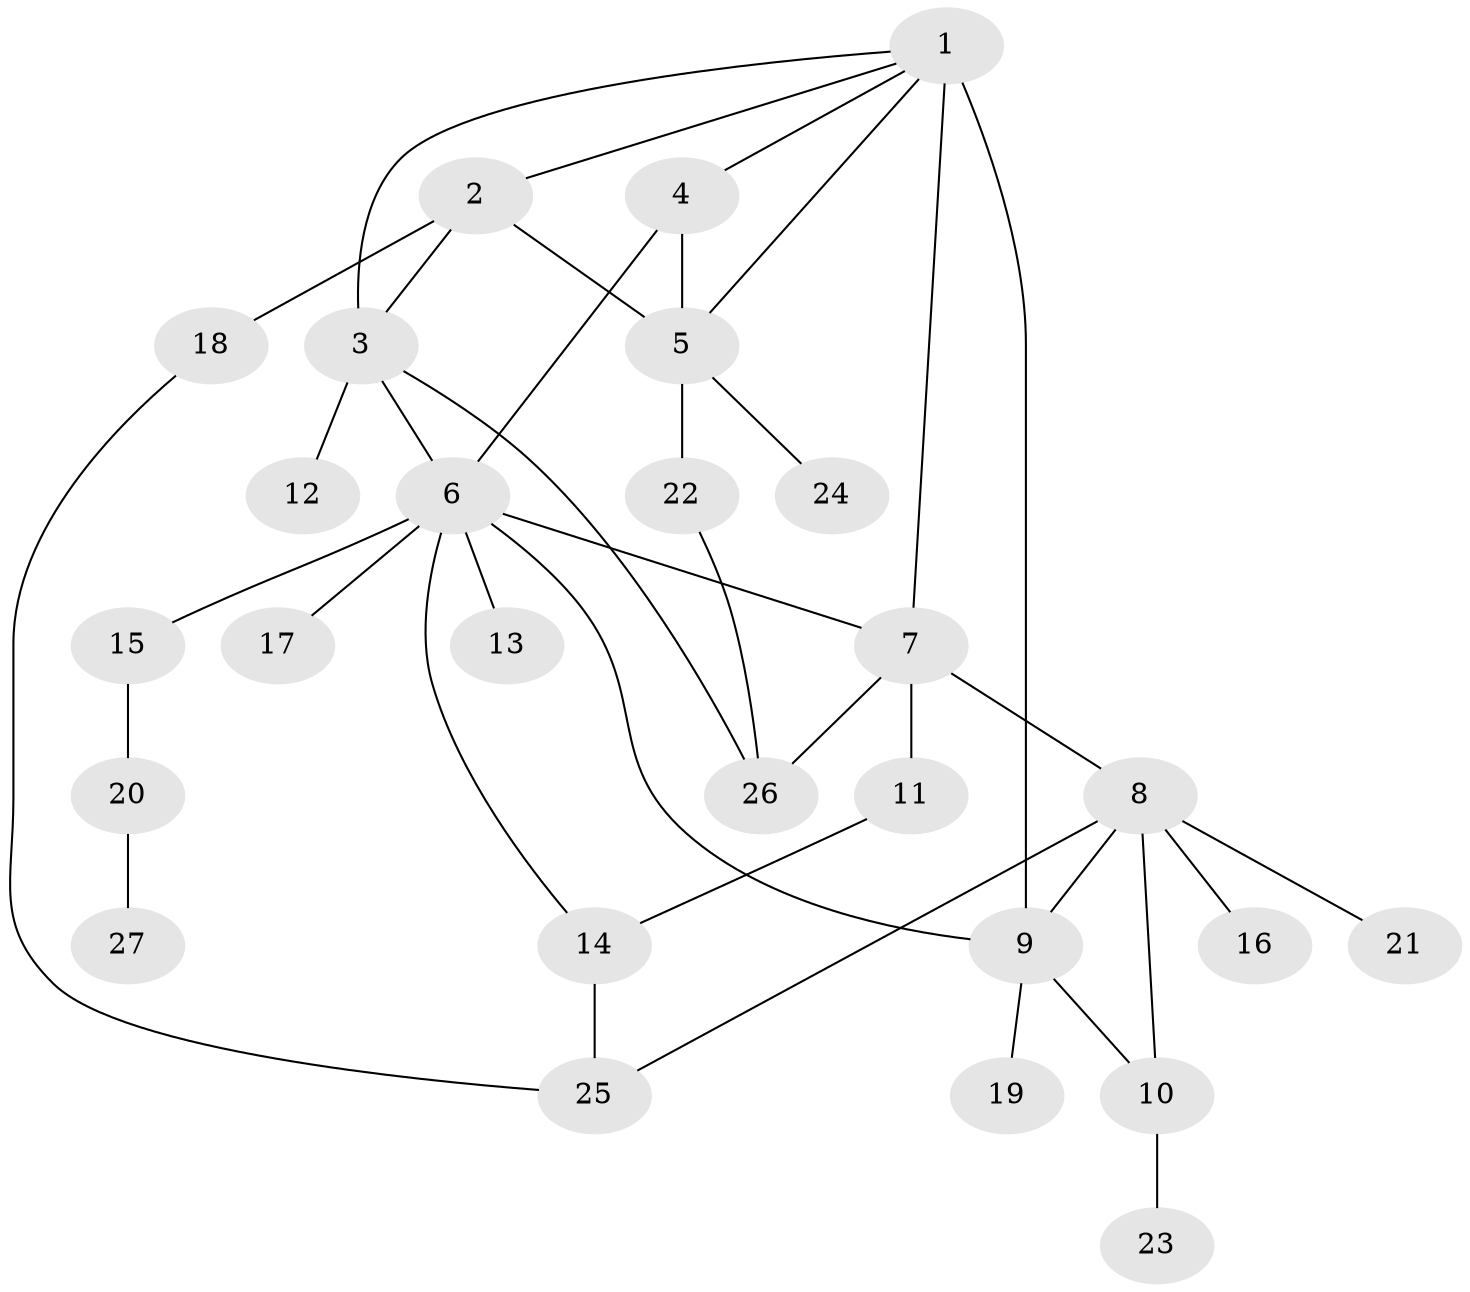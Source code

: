 // original degree distribution, {4: 0.11290322580645161, 7: 0.03225806451612903, 11: 0.016129032258064516, 8: 0.03225806451612903, 6: 0.03225806451612903, 2: 0.14516129032258066, 9: 0.016129032258064516, 5: 0.016129032258064516, 3: 0.04838709677419355, 1: 0.5483870967741935}
// Generated by graph-tools (version 1.1) at 2025/52/03/04/25 22:52:32]
// undirected, 27 vertices, 39 edges
graph export_dot {
  node [color=gray90,style=filled];
  1;
  2;
  3;
  4;
  5;
  6;
  7;
  8;
  9;
  10;
  11;
  12;
  13;
  14;
  15;
  16;
  17;
  18;
  19;
  20;
  21;
  22;
  23;
  24;
  25;
  26;
  27;
  1 -- 2 [weight=1.0];
  1 -- 3 [weight=2.0];
  1 -- 4 [weight=1.0];
  1 -- 5 [weight=1.0];
  1 -- 7 [weight=5.0];
  1 -- 9 [weight=2.0];
  2 -- 3 [weight=1.0];
  2 -- 5 [weight=1.0];
  2 -- 18 [weight=3.0];
  3 -- 6 [weight=1.0];
  3 -- 12 [weight=5.0];
  3 -- 26 [weight=1.0];
  4 -- 5 [weight=1.0];
  4 -- 6 [weight=1.0];
  5 -- 22 [weight=3.0];
  5 -- 24 [weight=1.0];
  6 -- 7 [weight=1.0];
  6 -- 9 [weight=1.0];
  6 -- 13 [weight=1.0];
  6 -- 14 [weight=1.0];
  6 -- 15 [weight=1.0];
  6 -- 17 [weight=1.0];
  7 -- 8 [weight=1.0];
  7 -- 11 [weight=1.0];
  7 -- 26 [weight=1.0];
  8 -- 9 [weight=1.0];
  8 -- 10 [weight=1.0];
  8 -- 16 [weight=1.0];
  8 -- 21 [weight=1.0];
  8 -- 25 [weight=1.0];
  9 -- 10 [weight=1.0];
  9 -- 19 [weight=2.0];
  10 -- 23 [weight=2.0];
  11 -- 14 [weight=1.0];
  14 -- 25 [weight=1.0];
  15 -- 20 [weight=1.0];
  18 -- 25 [weight=1.0];
  20 -- 27 [weight=1.0];
  22 -- 26 [weight=1.0];
}
